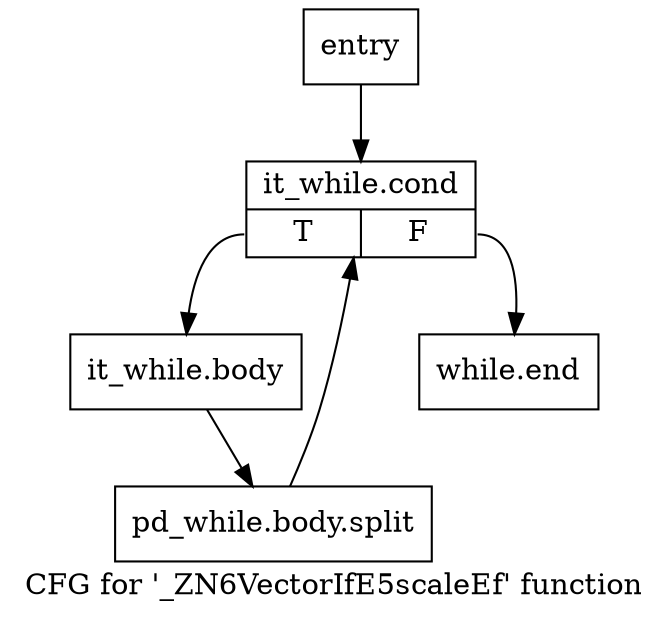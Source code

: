 digraph "CFG for '_ZN6VectorIfE5scaleEf' function" {
	label="CFG for '_ZN6VectorIfE5scaleEf' function";

	Node0x8547000 [shape=record,label="{entry}"];
	Node0x8547000 -> Node0x8547450;
	Node0x8547450 [shape=record,label="{it_while.cond|{<s0>T|<s1>F}}"];
	Node0x8547450:s0 -> Node0x85474a0;
	Node0x8547450:s1 -> Node0x85474f0;
	Node0x85474a0 [shape=record,label="{it_while.body}"];
	Node0x85474a0 -> Node0xc3c6640;
	Node0xc3c6640 [shape=record,label="{pd_while.body.split}"];
	Node0xc3c6640 -> Node0x8547450;
	Node0x85474f0 [shape=record,label="{while.end}"];
}
